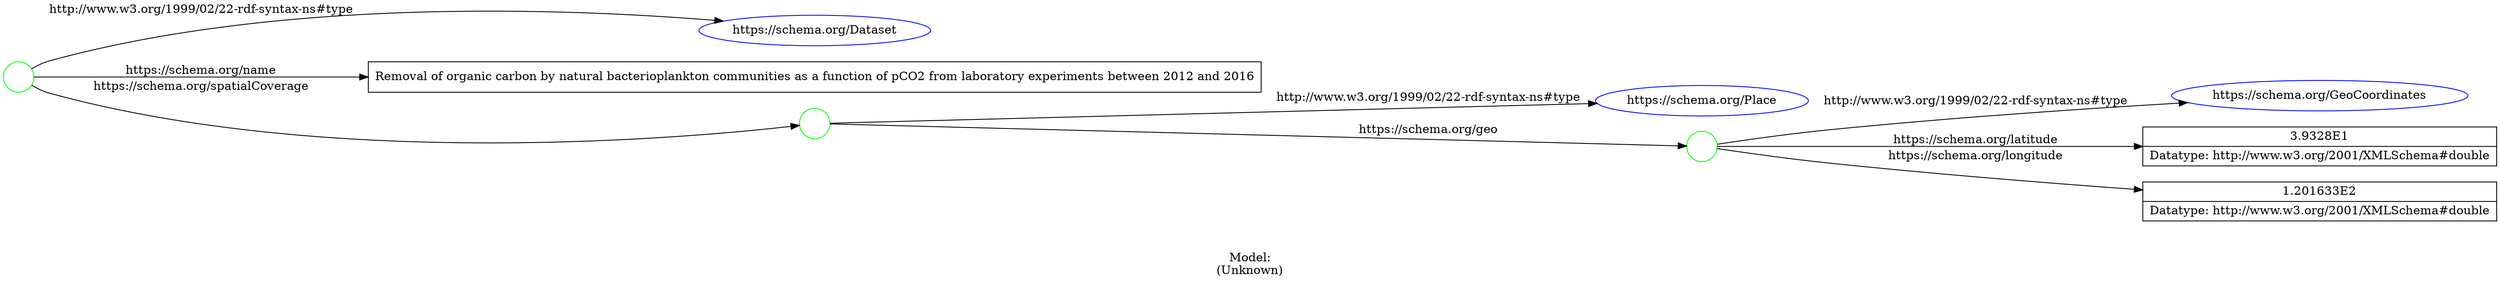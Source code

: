 digraph {
	rankdir = LR;
	charset="utf-8";

	"B_:b0" -> "Rhttps://schema.org/Dataset" [ label="http://www.w3.org/1999/02/22-rdf-syntax-ns#type" ];
	"B_:b0" -> "LRemoval of organic carbon by natural bacterioplankton communities as a function of pCO2 from laboratory experiments between 2012 and 2016" [ label="https://schema.org/name" ];
	"B_:b0" -> "B_:b1" [ label="https://schema.org/spatialCoverage" ];
	"B_:b1" -> "Rhttps://schema.org/Place" [ label="http://www.w3.org/1999/02/22-rdf-syntax-ns#type" ];
	"B_:b1" -> "B_:b2" [ label="https://schema.org/geo" ];
	"B_:b2" -> "Rhttps://schema.org/GeoCoordinates" [ label="http://www.w3.org/1999/02/22-rdf-syntax-ns#type" ];
	"B_:b2" -> "L3.9328E1|Datatype: http://www.w3.org/2001/XMLSchema#double" [ label="https://schema.org/latitude" ];
	"B_:b2" -> "L1.201633E2|Datatype: http://www.w3.org/2001/XMLSchema#double" [ label="https://schema.org/longitude" ];

	// Resources
	"Rhttps://schema.org/Dataset" [ label="https://schema.org/Dataset", shape = ellipse, color = blue ];
	"Rhttps://schema.org/Place" [ label="https://schema.org/Place", shape = ellipse, color = blue ];
	"Rhttps://schema.org/GeoCoordinates" [ label="https://schema.org/GeoCoordinates", shape = ellipse, color = blue ];

	// Anonymous nodes
	"B_:b0" [ label="", shape = circle, color = green ];
	"B_:b1" [ label="", shape = circle, color = green ];
	"B_:b2" [ label="", shape = circle, color = green ];

	// Literals
	"LRemoval of organic carbon by natural bacterioplankton communities as a function of pCO2 from laboratory experiments between 2012 and 2016" [ label="Removal of organic carbon by natural bacterioplankton communities as a function of pCO2 from laboratory experiments between 2012 and 2016", shape = record ];
	"L3.9328E1|Datatype: http://www.w3.org/2001/XMLSchema#double" [ label="3.9328E1|Datatype: http://www.w3.org/2001/XMLSchema#double", shape = record ];
	"L1.201633E2|Datatype: http://www.w3.org/2001/XMLSchema#double" [ label="1.201633E2|Datatype: http://www.w3.org/2001/XMLSchema#double", shape = record ];

	label="\n\nModel:\n(Unknown)";
}
